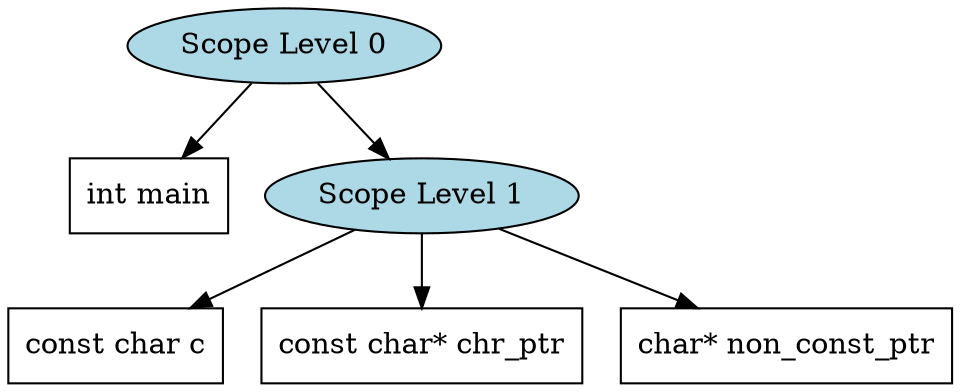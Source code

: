 digraph SymbolTable {
  node1 [label="Scope Level 0", style=filled, fillcolor=lightblue];
  node1 -> node1_main [color=black];
  node1_main [label="int main", shape=box, style=filled, fillcolor=white];
  node2 [label="Scope Level 1", style=filled, fillcolor=lightblue];
  node1 -> node2;
  node2 -> node2_c [color=black];
  node2_c [label="const char c", shape=box, style=filled, fillcolor=white];
  node2 -> node2_chr_ptr [color=black];
  node2_chr_ptr [label="const char* chr_ptr", shape=box, style=filled, fillcolor=white];
  node2 -> node2_non_const_ptr [color=black];
  node2_non_const_ptr [label="char* non_const_ptr", shape=box, style=filled, fillcolor=white];
}
